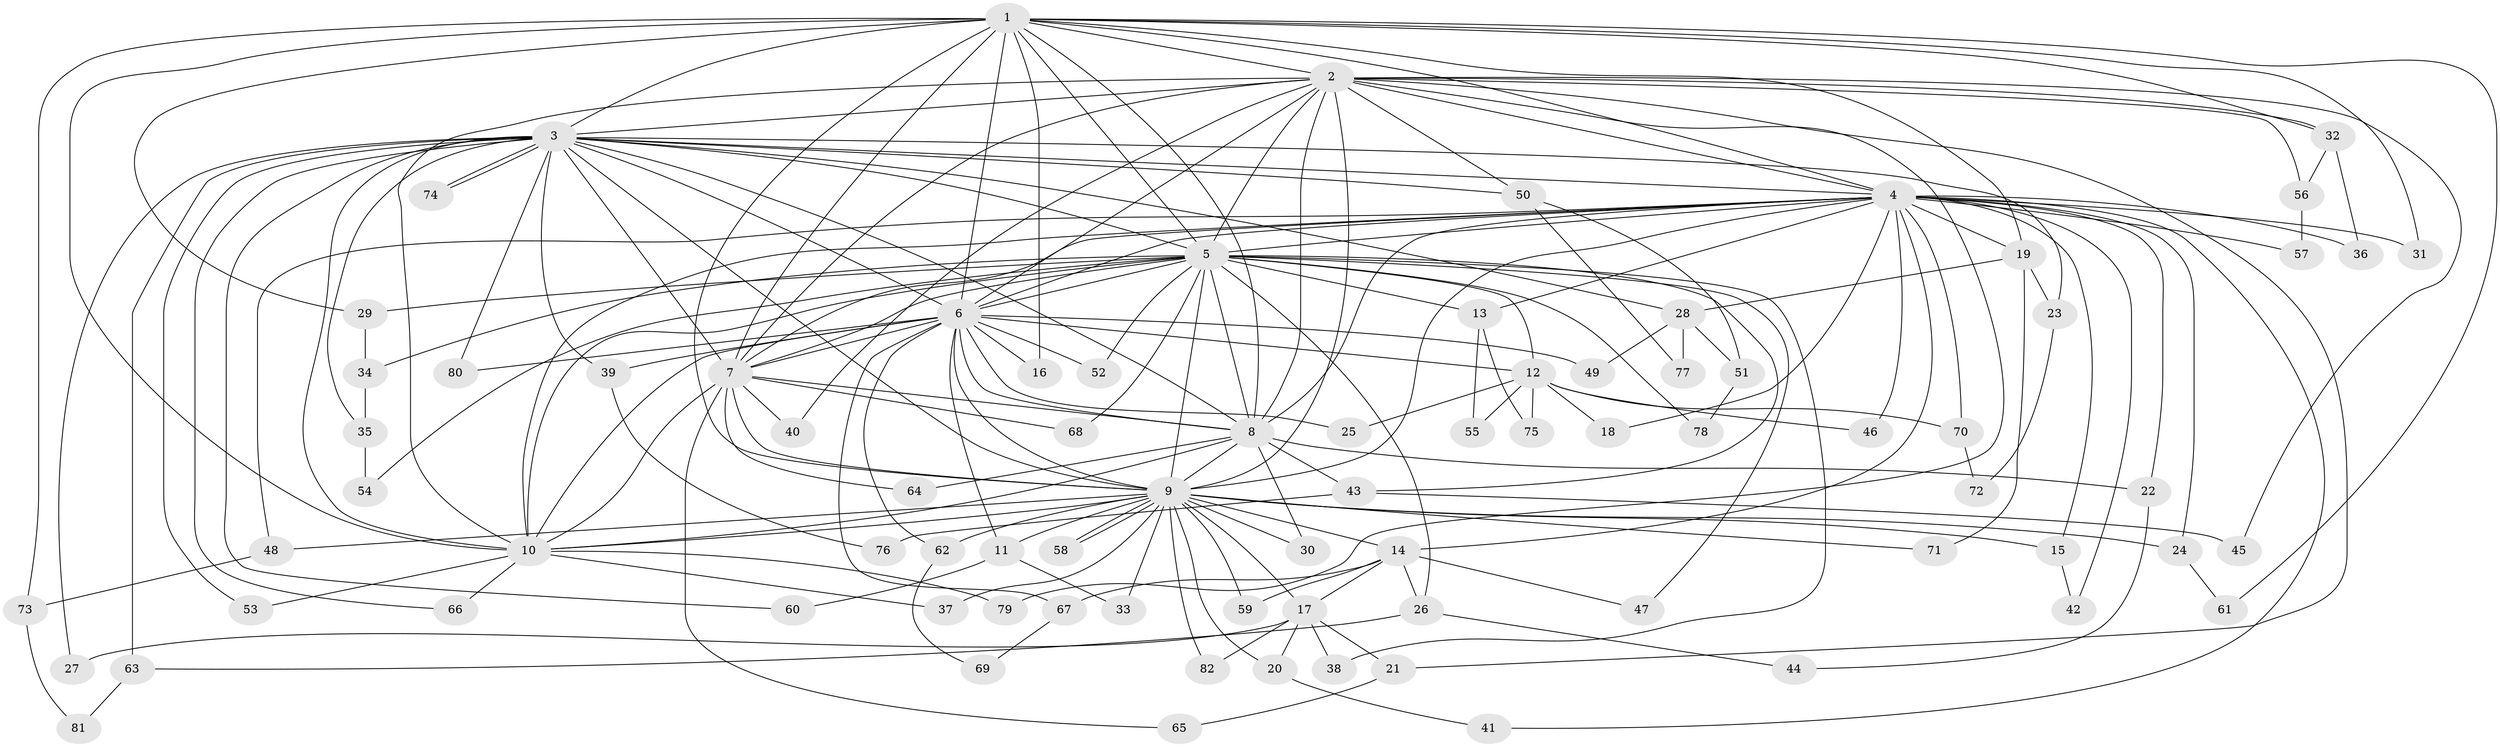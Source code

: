 // Generated by graph-tools (version 1.1) at 2025/35/03/09/25 02:35:12]
// undirected, 82 vertices, 189 edges
graph export_dot {
graph [start="1"]
  node [color=gray90,style=filled];
  1;
  2;
  3;
  4;
  5;
  6;
  7;
  8;
  9;
  10;
  11;
  12;
  13;
  14;
  15;
  16;
  17;
  18;
  19;
  20;
  21;
  22;
  23;
  24;
  25;
  26;
  27;
  28;
  29;
  30;
  31;
  32;
  33;
  34;
  35;
  36;
  37;
  38;
  39;
  40;
  41;
  42;
  43;
  44;
  45;
  46;
  47;
  48;
  49;
  50;
  51;
  52;
  53;
  54;
  55;
  56;
  57;
  58;
  59;
  60;
  61;
  62;
  63;
  64;
  65;
  66;
  67;
  68;
  69;
  70;
  71;
  72;
  73;
  74;
  75;
  76;
  77;
  78;
  79;
  80;
  81;
  82;
  1 -- 2;
  1 -- 3;
  1 -- 4;
  1 -- 5;
  1 -- 6;
  1 -- 7;
  1 -- 8;
  1 -- 9;
  1 -- 10;
  1 -- 16;
  1 -- 19;
  1 -- 29;
  1 -- 31;
  1 -- 32;
  1 -- 61;
  1 -- 73;
  2 -- 3;
  2 -- 4;
  2 -- 5;
  2 -- 6;
  2 -- 7;
  2 -- 8;
  2 -- 9;
  2 -- 10;
  2 -- 21;
  2 -- 32;
  2 -- 40;
  2 -- 45;
  2 -- 50;
  2 -- 56;
  2 -- 79;
  3 -- 4;
  3 -- 5;
  3 -- 6;
  3 -- 7;
  3 -- 8;
  3 -- 9;
  3 -- 10;
  3 -- 23;
  3 -- 27;
  3 -- 28;
  3 -- 35;
  3 -- 39;
  3 -- 50;
  3 -- 53;
  3 -- 60;
  3 -- 63;
  3 -- 66;
  3 -- 74;
  3 -- 74;
  3 -- 80;
  4 -- 5;
  4 -- 6;
  4 -- 7;
  4 -- 8;
  4 -- 9;
  4 -- 10;
  4 -- 13;
  4 -- 14;
  4 -- 15;
  4 -- 18;
  4 -- 19;
  4 -- 22;
  4 -- 24;
  4 -- 31;
  4 -- 36;
  4 -- 41;
  4 -- 42;
  4 -- 46;
  4 -- 48;
  4 -- 57;
  4 -- 70;
  5 -- 6;
  5 -- 7;
  5 -- 8;
  5 -- 9;
  5 -- 10;
  5 -- 12;
  5 -- 13;
  5 -- 26;
  5 -- 29;
  5 -- 34;
  5 -- 38;
  5 -- 43;
  5 -- 47;
  5 -- 52;
  5 -- 54;
  5 -- 68;
  5 -- 78;
  6 -- 7;
  6 -- 8;
  6 -- 9;
  6 -- 10;
  6 -- 11;
  6 -- 12;
  6 -- 16;
  6 -- 25;
  6 -- 39;
  6 -- 49;
  6 -- 52;
  6 -- 62;
  6 -- 67;
  6 -- 80;
  7 -- 8;
  7 -- 9;
  7 -- 10;
  7 -- 40;
  7 -- 64;
  7 -- 65;
  7 -- 68;
  8 -- 9;
  8 -- 10;
  8 -- 22;
  8 -- 30;
  8 -- 43;
  8 -- 64;
  9 -- 10;
  9 -- 11;
  9 -- 14;
  9 -- 15;
  9 -- 17;
  9 -- 20;
  9 -- 24;
  9 -- 30;
  9 -- 33;
  9 -- 37;
  9 -- 48;
  9 -- 58;
  9 -- 58;
  9 -- 59;
  9 -- 62;
  9 -- 71;
  9 -- 82;
  10 -- 37;
  10 -- 53;
  10 -- 66;
  10 -- 79;
  11 -- 33;
  11 -- 60;
  12 -- 18;
  12 -- 25;
  12 -- 46;
  12 -- 55;
  12 -- 70;
  12 -- 75;
  13 -- 55;
  13 -- 75;
  14 -- 17;
  14 -- 26;
  14 -- 47;
  14 -- 59;
  14 -- 67;
  15 -- 42;
  17 -- 20;
  17 -- 21;
  17 -- 27;
  17 -- 38;
  17 -- 82;
  19 -- 23;
  19 -- 28;
  19 -- 71;
  20 -- 41;
  21 -- 65;
  22 -- 44;
  23 -- 72;
  24 -- 61;
  26 -- 44;
  26 -- 63;
  28 -- 49;
  28 -- 51;
  28 -- 77;
  29 -- 34;
  32 -- 36;
  32 -- 56;
  34 -- 35;
  35 -- 54;
  39 -- 76;
  43 -- 45;
  43 -- 76;
  48 -- 73;
  50 -- 51;
  50 -- 77;
  51 -- 78;
  56 -- 57;
  62 -- 69;
  63 -- 81;
  67 -- 69;
  70 -- 72;
  73 -- 81;
}
